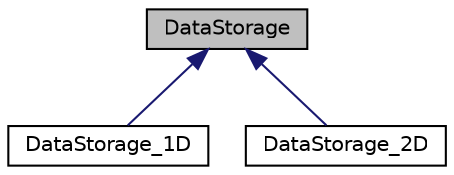 digraph "DataStorage"
{
 // LATEX_PDF_SIZE
  edge [fontname="Helvetica",fontsize="10",labelfontname="Helvetica",labelfontsize="10"];
  node [fontname="Helvetica",fontsize="10",shape=record];
  Node1 [label="DataStorage",height=0.2,width=0.4,color="black", fillcolor="grey75", style="filled", fontcolor="black",tooltip="DataStorage is the abstract interface for DataStorage objects used to store n-dimensional sets of dat..."];
  Node1 -> Node2 [dir="back",color="midnightblue",fontsize="10",style="solid"];
  Node2 [label="DataStorage_1D",height=0.2,width=0.4,color="black", fillcolor="white", style="filled",URL="$class_data_storage__1_d.html",tooltip=" "];
  Node1 -> Node3 [dir="back",color="midnightblue",fontsize="10",style="solid"];
  Node3 [label="DataStorage_2D",height=0.2,width=0.4,color="black", fillcolor="white", style="filled",URL="$class_data_storage__2_d.html",tooltip=" "];
}
